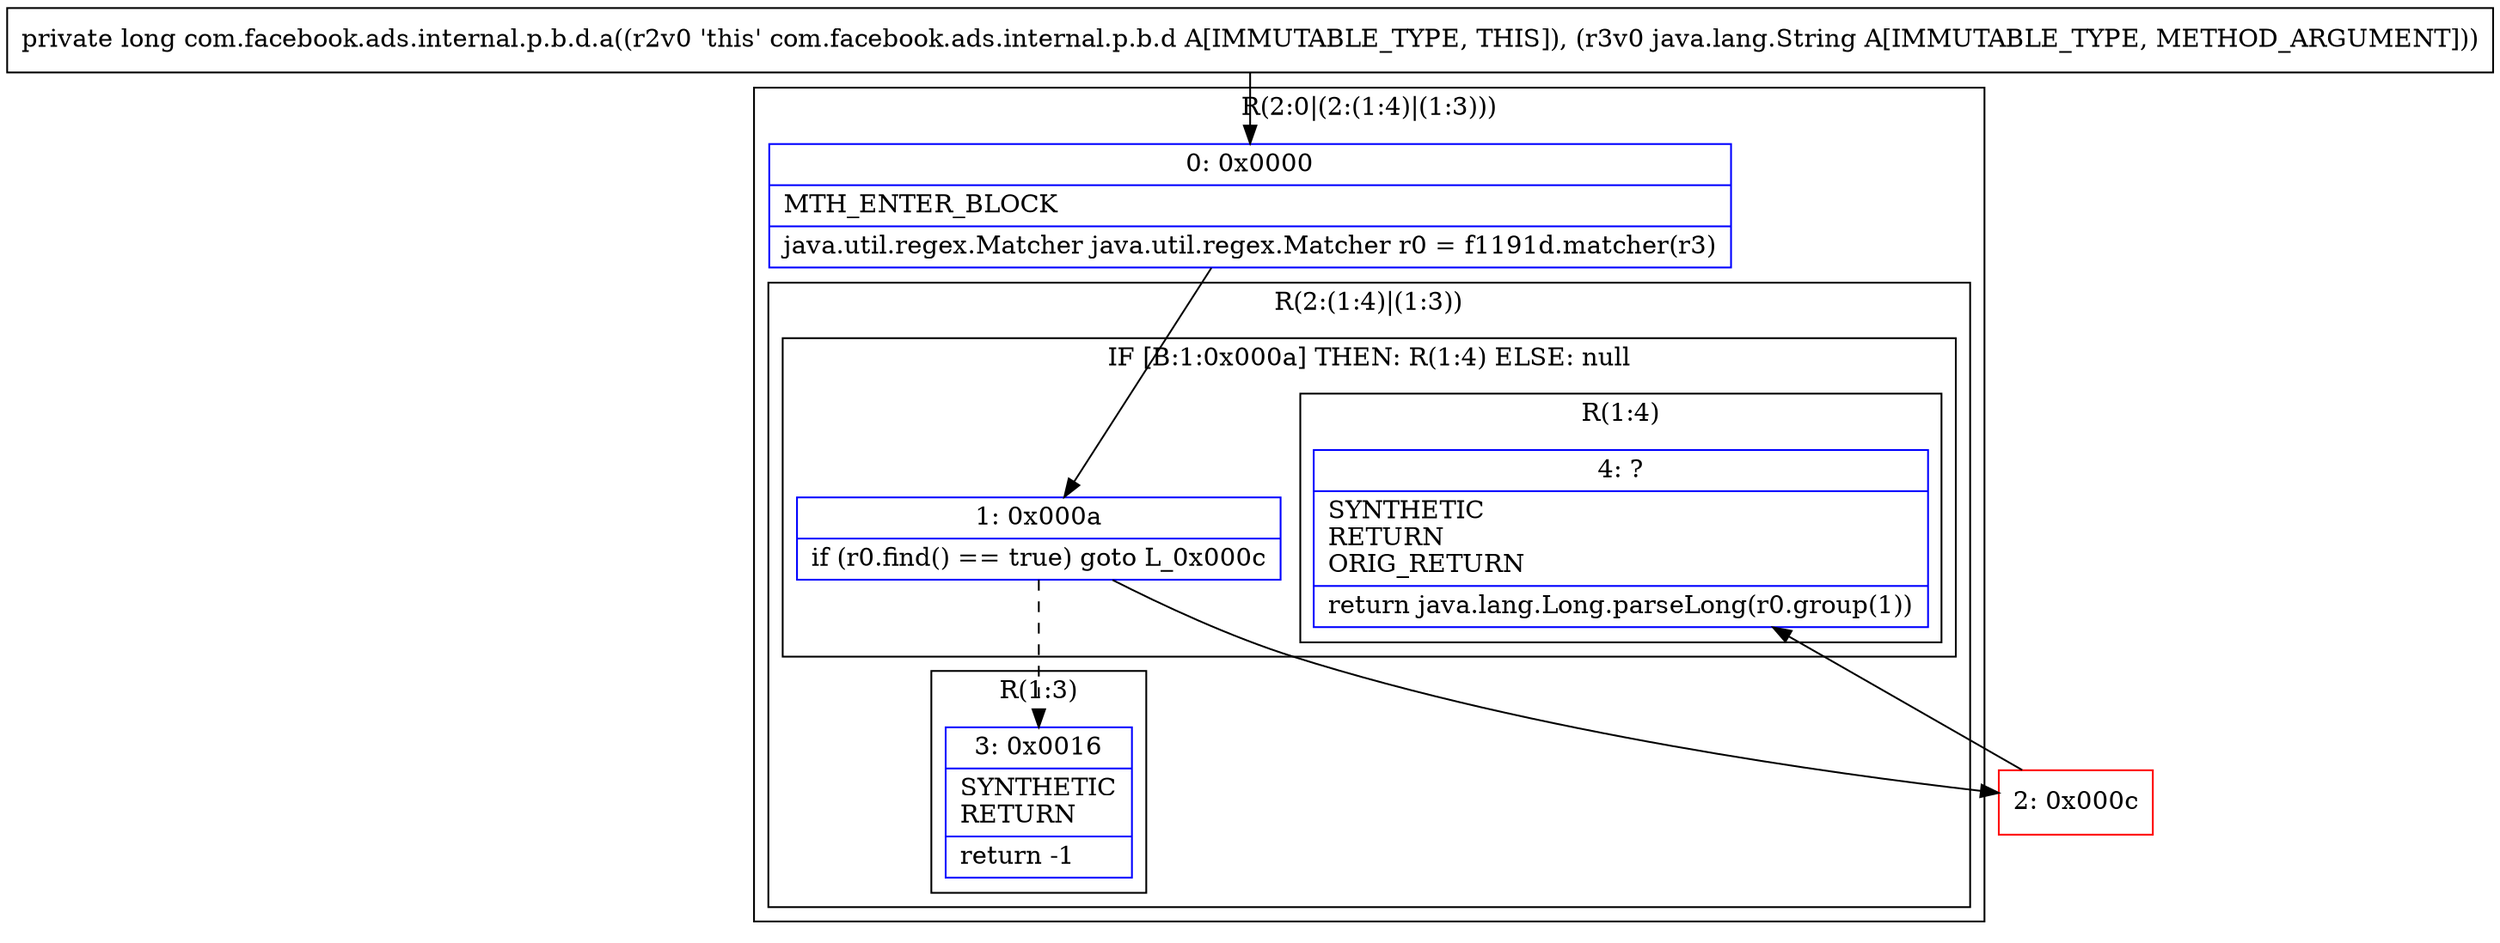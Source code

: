 digraph "CFG forcom.facebook.ads.internal.p.b.d.a(Ljava\/lang\/String;)J" {
subgraph cluster_Region_1933358795 {
label = "R(2:0|(2:(1:4)|(1:3)))";
node [shape=record,color=blue];
Node_0 [shape=record,label="{0\:\ 0x0000|MTH_ENTER_BLOCK\l|java.util.regex.Matcher java.util.regex.Matcher r0 = f1191d.matcher(r3)\l}"];
subgraph cluster_Region_1977525564 {
label = "R(2:(1:4)|(1:3))";
node [shape=record,color=blue];
subgraph cluster_IfRegion_1733139341 {
label = "IF [B:1:0x000a] THEN: R(1:4) ELSE: null";
node [shape=record,color=blue];
Node_1 [shape=record,label="{1\:\ 0x000a|if (r0.find() == true) goto L_0x000c\l}"];
subgraph cluster_Region_1188873625 {
label = "R(1:4)";
node [shape=record,color=blue];
Node_4 [shape=record,label="{4\:\ ?|SYNTHETIC\lRETURN\lORIG_RETURN\l|return java.lang.Long.parseLong(r0.group(1))\l}"];
}
}
subgraph cluster_Region_1827948549 {
label = "R(1:3)";
node [shape=record,color=blue];
Node_3 [shape=record,label="{3\:\ 0x0016|SYNTHETIC\lRETURN\l|return \-1\l}"];
}
}
}
Node_2 [shape=record,color=red,label="{2\:\ 0x000c}"];
MethodNode[shape=record,label="{private long com.facebook.ads.internal.p.b.d.a((r2v0 'this' com.facebook.ads.internal.p.b.d A[IMMUTABLE_TYPE, THIS]), (r3v0 java.lang.String A[IMMUTABLE_TYPE, METHOD_ARGUMENT])) }"];
MethodNode -> Node_0;
Node_0 -> Node_1;
Node_1 -> Node_2;
Node_1 -> Node_3[style=dashed];
Node_2 -> Node_4;
}

